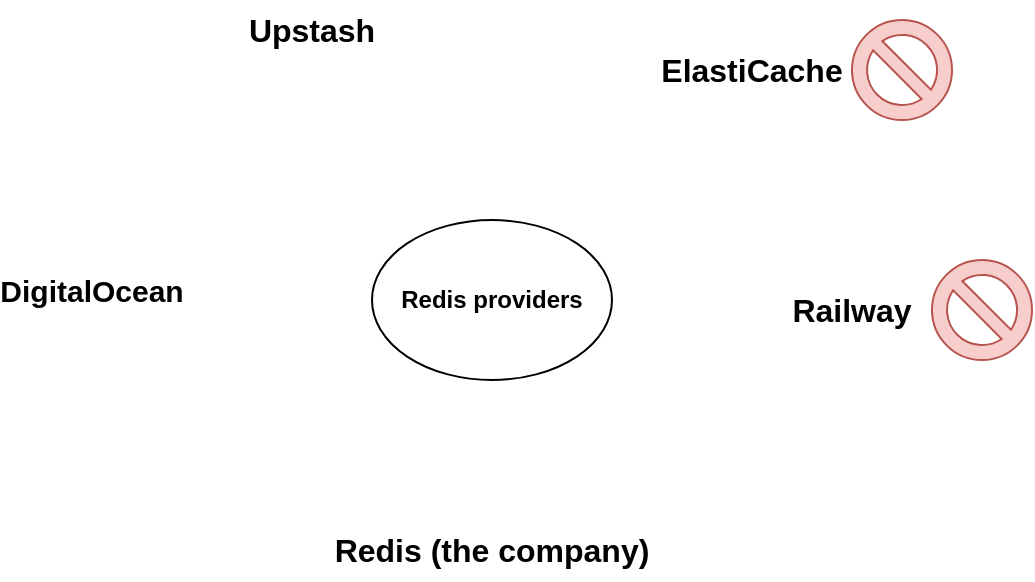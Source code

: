 <mxfile version="24.4.7" type="device">
  <diagram name="Page-1" id="1UJaPFsTuLXAIq7WoaWm">
    <mxGraphModel dx="1050" dy="621" grid="1" gridSize="10" guides="1" tooltips="1" connect="1" arrows="1" fold="1" page="1" pageScale="1" pageWidth="850" pageHeight="1100" math="0" shadow="0">
      <root>
        <mxCell id="0" />
        <mxCell id="1" parent="0" />
        <mxCell id="HJxzCGa-snlokBO-LU3q-1" value="Redis providers" style="ellipse;whiteSpace=wrap;html=1;fontStyle=1" vertex="1" parent="1">
          <mxGeometry x="300" y="270" width="120" height="80" as="geometry" />
        </mxCell>
        <mxCell id="HJxzCGa-snlokBO-LU3q-2" value="Upstash" style="text;html=1;align=center;verticalAlign=middle;whiteSpace=wrap;rounded=0;fontStyle=1;fontSize=16;" vertex="1" parent="1">
          <mxGeometry x="240" y="160" width="60" height="30" as="geometry" />
        </mxCell>
        <mxCell id="HJxzCGa-snlokBO-LU3q-3" value="DigitalOcean" style="text;html=1;align=center;verticalAlign=middle;whiteSpace=wrap;rounded=0;fontStyle=1;fontSize=15;" vertex="1" parent="1">
          <mxGeometry x="130" y="290" width="60" height="30" as="geometry" />
        </mxCell>
        <mxCell id="HJxzCGa-snlokBO-LU3q-4" value="ElastiCache" style="text;html=1;align=center;verticalAlign=middle;whiteSpace=wrap;rounded=0;fontStyle=1;fontSize=16;" vertex="1" parent="1">
          <mxGeometry x="460" y="180" width="60" height="30" as="geometry" />
        </mxCell>
        <mxCell id="HJxzCGa-snlokBO-LU3q-5" value="Railway" style="text;html=1;align=center;verticalAlign=middle;whiteSpace=wrap;rounded=0;fontStyle=1;fontSize=16;" vertex="1" parent="1">
          <mxGeometry x="510" y="300" width="60" height="30" as="geometry" />
        </mxCell>
        <mxCell id="HJxzCGa-snlokBO-LU3q-6" value="Redis (the company)" style="text;html=1;align=center;verticalAlign=middle;whiteSpace=wrap;rounded=0;fontStyle=1;fontSize=16;" vertex="1" parent="1">
          <mxGeometry x="280" y="420" width="160" height="30" as="geometry" />
        </mxCell>
        <mxCell id="HJxzCGa-snlokBO-LU3q-7" value="" style="verticalLabelPosition=bottom;verticalAlign=top;html=1;shape=mxgraph.basic.no_symbol;fillColor=#f8cecc;strokeColor=#b85450;fontSize=9;" vertex="1" parent="1">
          <mxGeometry x="540" y="170" width="50" height="50" as="geometry" />
        </mxCell>
        <mxCell id="HJxzCGa-snlokBO-LU3q-8" value="" style="verticalLabelPosition=bottom;verticalAlign=top;html=1;shape=mxgraph.basic.no_symbol;fillColor=#f8cecc;strokeColor=#b85450;fontSize=9;" vertex="1" parent="1">
          <mxGeometry x="580" y="290" width="50" height="50" as="geometry" />
        </mxCell>
      </root>
    </mxGraphModel>
  </diagram>
</mxfile>
